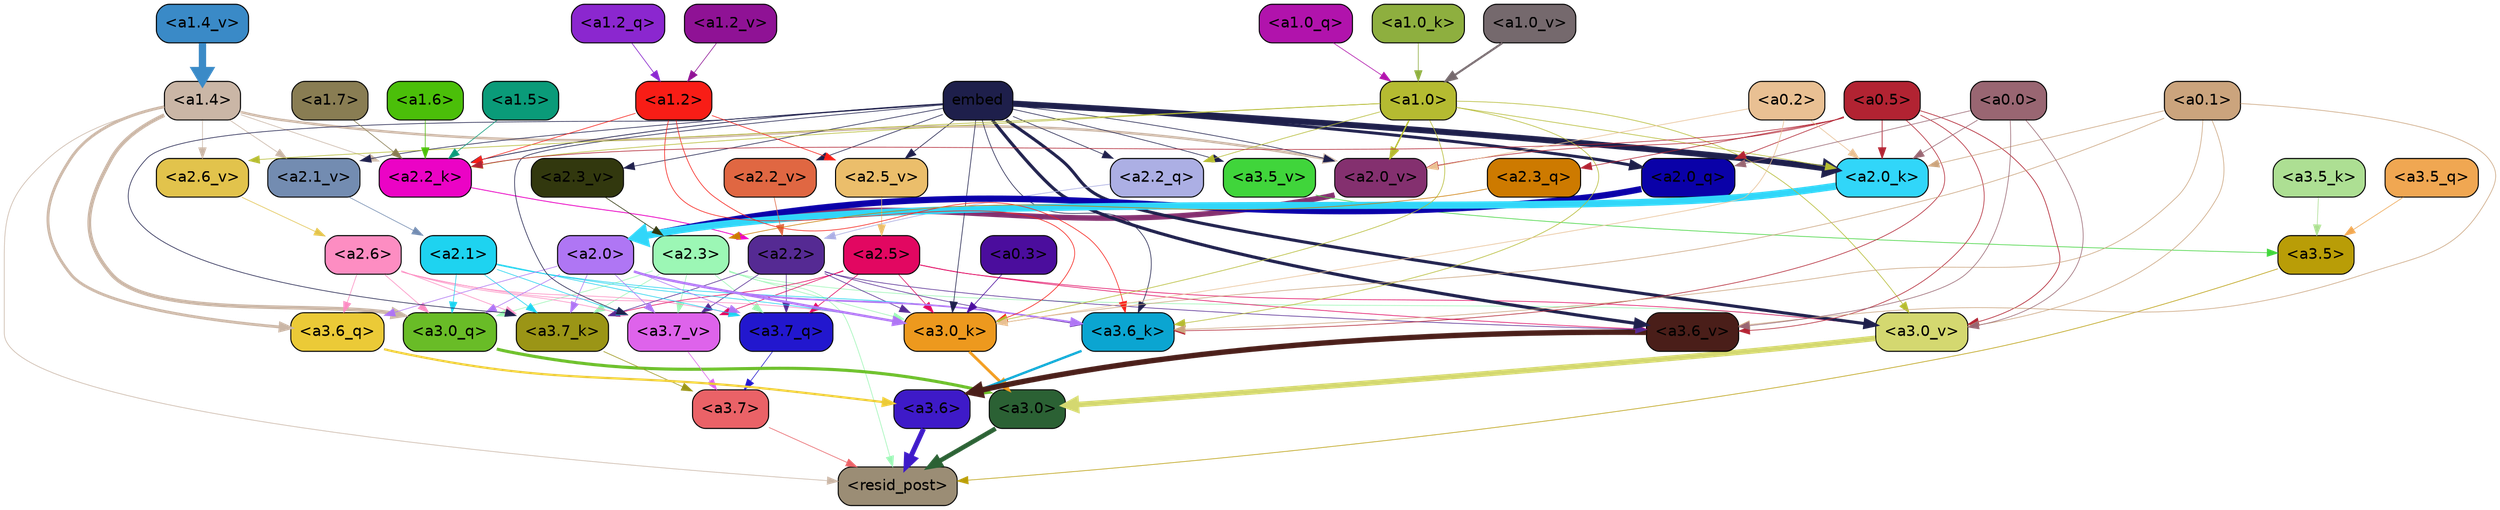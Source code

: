 strict digraph "" {
	graph [bgcolor=transparent,
		layout=dot,
		overlap=false,
		splines=true
	];
	"<a3.7>"	[color=black,
		fillcolor="#ea6267",
		fontname=Helvetica,
		shape=box,
		style="filled, rounded"];
	"<resid_post>"	[color=black,
		fillcolor="#9b8d75",
		fontname=Helvetica,
		shape=box,
		style="filled, rounded"];
	"<a3.7>" -> "<resid_post>"	[color="#ea6267",
		penwidth=0.6];
	"<a3.6>"	[color=black,
		fillcolor="#3e1ac8",
		fontname=Helvetica,
		shape=box,
		style="filled, rounded"];
	"<a3.6>" -> "<resid_post>"	[color="#3e1ac8",
		penwidth=4.670643210411072];
	"<a3.5>"	[color=black,
		fillcolor="#b99d07",
		fontname=Helvetica,
		shape=box,
		style="filled, rounded"];
	"<a3.5>" -> "<resid_post>"	[color="#b99d07",
		penwidth=0.6];
	"<a3.0>"	[color=black,
		fillcolor="#2b6134",
		fontname=Helvetica,
		shape=box,
		style="filled, rounded"];
	"<a3.0>" -> "<resid_post>"	[color="#2b6134",
		penwidth=4.246885180473328];
	"<a2.3>"	[color=black,
		fillcolor="#9cf7b5",
		fontname=Helvetica,
		shape=box,
		style="filled, rounded"];
	"<a2.3>" -> "<resid_post>"	[color="#9cf7b5",
		penwidth=0.6];
	"<a3.7_q>"	[color=black,
		fillcolor="#2217ce",
		fontname=Helvetica,
		shape=box,
		style="filled, rounded"];
	"<a2.3>" -> "<a3.7_q>"	[color="#9cf7b5",
		penwidth=0.6];
	"<a3.0_q>"	[color=black,
		fillcolor="#69bc27",
		fontname=Helvetica,
		shape=box,
		style="filled, rounded"];
	"<a2.3>" -> "<a3.0_q>"	[color="#9cf7b5",
		penwidth=0.6];
	"<a3.7_k>"	[color=black,
		fillcolor="#9b9516",
		fontname=Helvetica,
		shape=box,
		style="filled, rounded"];
	"<a2.3>" -> "<a3.7_k>"	[color="#9cf7b5",
		penwidth=0.6];
	"<a3.0_k>"	[color=black,
		fillcolor="#ed991e",
		fontname=Helvetica,
		shape=box,
		style="filled, rounded"];
	"<a2.3>" -> "<a3.0_k>"	[color="#9cf7b5",
		penwidth=0.6];
	"<a3.7_v>"	[color=black,
		fillcolor="#de63eb",
		fontname=Helvetica,
		shape=box,
		style="filled, rounded"];
	"<a2.3>" -> "<a3.7_v>"	[color="#9cf7b5",
		penwidth=0.6];
	"<a3.0_v>"	[color=black,
		fillcolor="#d4d870",
		fontname=Helvetica,
		shape=box,
		style="filled, rounded"];
	"<a2.3>" -> "<a3.0_v>"	[color="#9cf7b5",
		penwidth=0.6];
	"<a1.4>"	[color=black,
		fillcolor="#cab6a6",
		fontname=Helvetica,
		shape=box,
		style="filled, rounded"];
	"<a1.4>" -> "<resid_post>"	[color="#cab6a6",
		penwidth=0.6];
	"<a3.6_q>"	[color=black,
		fillcolor="#ebca37",
		fontname=Helvetica,
		shape=box,
		style="filled, rounded"];
	"<a1.4>" -> "<a3.6_q>"	[color="#cab6a6",
		penwidth=2.6487714648246765];
	"<a1.4>" -> "<a3.0_q>"	[color="#cab6a6",
		penwidth=3.477886103093624];
	"<a2.2_k>"	[color=black,
		fillcolor="#eb03c5",
		fontname=Helvetica,
		shape=box,
		style="filled, rounded"];
	"<a1.4>" -> "<a2.2_k>"	[color="#cab6a6",
		penwidth=0.6];
	"<a2.6_v>"	[color=black,
		fillcolor="#e2c34c",
		fontname=Helvetica,
		shape=box,
		style="filled, rounded"];
	"<a1.4>" -> "<a2.6_v>"	[color="#cab6a6",
		penwidth=0.6];
	"<a2.1_v>"	[color=black,
		fillcolor="#738cb1",
		fontname=Helvetica,
		shape=box,
		style="filled, rounded"];
	"<a1.4>" -> "<a2.1_v>"	[color="#cab6a6",
		penwidth=0.6];
	"<a2.0_v>"	[color=black,
		fillcolor="#84306f",
		fontname=Helvetica,
		shape=box,
		style="filled, rounded"];
	"<a1.4>" -> "<a2.0_v>"	[color="#cab6a6",
		penwidth=2.3358620405197144];
	"<a3.7_q>" -> "<a3.7>"	[color="#2217ce",
		penwidth=0.6];
	"<a3.6_q>" -> "<a3.6>"	[color="#ebca37",
		penwidth=2.03758105635643];
	"<a3.5_q>"	[color=black,
		fillcolor="#f0a752",
		fontname=Helvetica,
		shape=box,
		style="filled, rounded"];
	"<a3.5_q>" -> "<a3.5>"	[color="#f0a752",
		penwidth=0.6];
	"<a3.0_q>" -> "<a3.0>"	[color="#69bc27",
		penwidth=2.8638100624084473];
	"<a3.7_k>" -> "<a3.7>"	[color="#9b9516",
		penwidth=0.6];
	"<a3.6_k>"	[color=black,
		fillcolor="#0ba5d1",
		fontname=Helvetica,
		shape=box,
		style="filled, rounded"];
	"<a3.6_k>" -> "<a3.6>"	[color="#0ba5d1",
		penwidth=2.174198240041733];
	"<a3.5_k>"	[color=black,
		fillcolor="#addf93",
		fontname=Helvetica,
		shape=box,
		style="filled, rounded"];
	"<a3.5_k>" -> "<a3.5>"	[color="#addf93",
		penwidth=0.6];
	"<a3.0_k>" -> "<a3.0>"	[color="#ed991e",
		penwidth=2.6274144649505615];
	"<a3.7_v>" -> "<a3.7>"	[color="#de63eb",
		penwidth=0.6];
	"<a3.6_v>"	[color=black,
		fillcolor="#4a1e19",
		fontname=Helvetica,
		shape=box,
		style="filled, rounded"];
	"<a3.6_v>" -> "<a3.6>"	[color="#4a1e19",
		penwidth=5.002329230308533];
	"<a3.5_v>"	[color=black,
		fillcolor="#40d53b",
		fontname=Helvetica,
		shape=box,
		style="filled, rounded"];
	"<a3.5_v>" -> "<a3.5>"	[color="#40d53b",
		penwidth=0.6];
	"<a3.0_v>" -> "<a3.0>"	[color="#d4d870",
		penwidth=5.188832879066467];
	"<a2.6>"	[color=black,
		fillcolor="#fd8dc2",
		fontname=Helvetica,
		shape=box,
		style="filled, rounded"];
	"<a2.6>" -> "<a3.7_q>"	[color="#fd8dc2",
		penwidth=0.6];
	"<a2.6>" -> "<a3.6_q>"	[color="#fd8dc2",
		penwidth=0.6];
	"<a2.6>" -> "<a3.0_q>"	[color="#fd8dc2",
		penwidth=0.6];
	"<a2.6>" -> "<a3.7_k>"	[color="#fd8dc2",
		penwidth=0.6];
	"<a2.6>" -> "<a3.0_k>"	[color="#fd8dc2",
		penwidth=0.6];
	"<a2.6>" -> "<a3.7_v>"	[color="#fd8dc2",
		penwidth=0.6];
	"<a2.5>"	[color=black,
		fillcolor="#e20761",
		fontname=Helvetica,
		shape=box,
		style="filled, rounded"];
	"<a2.5>" -> "<a3.7_q>"	[color="#e20761",
		penwidth=0.6];
	"<a2.5>" -> "<a3.7_k>"	[color="#e20761",
		penwidth=0.6];
	"<a2.5>" -> "<a3.0_k>"	[color="#e20761",
		penwidth=0.6];
	"<a2.5>" -> "<a3.7_v>"	[color="#e20761",
		penwidth=0.6];
	"<a2.5>" -> "<a3.6_v>"	[color="#e20761",
		penwidth=0.6];
	"<a2.5>" -> "<a3.0_v>"	[color="#e20761",
		penwidth=0.6];
	"<a2.2>"	[color=black,
		fillcolor="#552a93",
		fontname=Helvetica,
		shape=box,
		style="filled, rounded"];
	"<a2.2>" -> "<a3.7_q>"	[color="#552a93",
		penwidth=0.6];
	"<a2.2>" -> "<a3.7_k>"	[color="#552a93",
		penwidth=0.6];
	"<a2.2>" -> "<a3.6_k>"	[color="#552a93",
		penwidth=0.6];
	"<a2.2>" -> "<a3.0_k>"	[color="#552a93",
		penwidth=0.6];
	"<a2.2>" -> "<a3.7_v>"	[color="#552a93",
		penwidth=0.6];
	"<a2.2>" -> "<a3.6_v>"	[color="#552a93",
		penwidth=0.6];
	"<a2.1>"	[color=black,
		fillcolor="#1ed3f0",
		fontname=Helvetica,
		shape=box,
		style="filled, rounded"];
	"<a2.1>" -> "<a3.7_q>"	[color="#1ed3f0",
		penwidth=0.6];
	"<a2.1>" -> "<a3.0_q>"	[color="#1ed3f0",
		penwidth=0.6];
	"<a2.1>" -> "<a3.7_k>"	[color="#1ed3f0",
		penwidth=0.6];
	"<a2.1>" -> "<a3.6_k>"	[color="#1ed3f0",
		penwidth=0.6];
	"<a2.1>" -> "<a3.0_k>"	[color="#1ed3f0",
		penwidth=0.6];
	"<a2.1>" -> "<a3.7_v>"	[color="#1ed3f0",
		penwidth=0.6];
	"<a2.0>"	[color=black,
		fillcolor="#af76f4",
		fontname=Helvetica,
		shape=box,
		style="filled, rounded"];
	"<a2.0>" -> "<a3.7_q>"	[color="#af76f4",
		penwidth=0.6];
	"<a2.0>" -> "<a3.6_q>"	[color="#af76f4",
		penwidth=0.6];
	"<a2.0>" -> "<a3.0_q>"	[color="#af76f4",
		penwidth=0.6];
	"<a2.0>" -> "<a3.7_k>"	[color="#af76f4",
		penwidth=0.6];
	"<a2.0>" -> "<a3.6_k>"	[color="#af76f4",
		penwidth=1.5417278409004211];
	"<a2.0>" -> "<a3.0_k>"	[color="#af76f4",
		penwidth=2.23091459274292];
	"<a2.0>" -> "<a3.7_v>"	[color="#af76f4",
		penwidth=0.6];
	embed	[color=black,
		fillcolor="#1e1f4b",
		fontname=Helvetica,
		shape=box,
		style="filled, rounded"];
	embed -> "<a3.7_k>"	[color="#1e1f4b",
		penwidth=0.6];
	embed -> "<a3.6_k>"	[color="#1e1f4b",
		penwidth=0.6];
	embed -> "<a3.0_k>"	[color="#1e1f4b",
		penwidth=0.6];
	embed -> "<a3.7_v>"	[color="#1e1f4b",
		penwidth=0.6];
	embed -> "<a3.6_v>"	[color="#1e1f4b",
		penwidth=2.9511587619781494];
	embed -> "<a3.5_v>"	[color="#1e1f4b",
		penwidth=0.6];
	embed -> "<a3.0_v>"	[color="#1e1f4b",
		penwidth=2.8577730655670166];
	"<a2.2_q>"	[color=black,
		fillcolor="#acafe4",
		fontname=Helvetica,
		shape=box,
		style="filled, rounded"];
	embed -> "<a2.2_q>"	[color="#1e1f4b",
		penwidth=0.6];
	"<a2.0_q>"	[color=black,
		fillcolor="#0a01a8",
		fontname=Helvetica,
		shape=box,
		style="filled, rounded"];
	embed -> "<a2.0_q>"	[color="#1e1f4b",
		penwidth=2.7340729534626007];
	embed -> "<a2.2_k>"	[color="#1e1f4b",
		penwidth=0.69573974609375];
	"<a2.0_k>"	[color=black,
		fillcolor="#31d6f9",
		fontname=Helvetica,
		shape=box,
		style="filled, rounded"];
	embed -> "<a2.0_k>"	[color="#1e1f4b",
		penwidth=5.629883050918579];
	"<a2.5_v>"	[color=black,
		fillcolor="#ebbe6b",
		fontname=Helvetica,
		shape=box,
		style="filled, rounded"];
	embed -> "<a2.5_v>"	[color="#1e1f4b",
		penwidth=0.6];
	"<a2.3_v>"	[color=black,
		fillcolor="#32380e",
		fontname=Helvetica,
		shape=box,
		style="filled, rounded"];
	embed -> "<a2.3_v>"	[color="#1e1f4b",
		penwidth=0.6];
	"<a2.2_v>"	[color=black,
		fillcolor="#e06742",
		fontname=Helvetica,
		shape=box,
		style="filled, rounded"];
	embed -> "<a2.2_v>"	[color="#1e1f4b",
		penwidth=0.6];
	embed -> "<a2.1_v>"	[color="#1e1f4b",
		penwidth=0.6];
	embed -> "<a2.0_v>"	[color="#1e1f4b",
		penwidth=0.6];
	"<a1.2>"	[color=black,
		fillcolor="#f81d16",
		fontname=Helvetica,
		shape=box,
		style="filled, rounded"];
	"<a1.2>" -> "<a3.6_k>"	[color="#f81d16",
		penwidth=0.6];
	"<a1.2>" -> "<a3.0_k>"	[color="#f81d16",
		penwidth=0.6];
	"<a1.2>" -> "<a2.2_k>"	[color="#f81d16",
		penwidth=0.6];
	"<a1.2>" -> "<a2.5_v>"	[color="#f81d16",
		penwidth=0.6];
	"<a1.0>"	[color=black,
		fillcolor="#b5bb31",
		fontname=Helvetica,
		shape=box,
		style="filled, rounded"];
	"<a1.0>" -> "<a3.6_k>"	[color="#b5bb31",
		penwidth=0.6];
	"<a1.0>" -> "<a3.0_k>"	[color="#b5bb31",
		penwidth=0.6];
	"<a1.0>" -> "<a3.0_v>"	[color="#b5bb31",
		penwidth=0.6];
	"<a1.0>" -> "<a2.2_q>"	[color="#b5bb31",
		penwidth=0.6];
	"<a1.0>" -> "<a2.2_k>"	[color="#b5bb31",
		penwidth=0.6];
	"<a1.0>" -> "<a2.0_k>"	[color="#b5bb31",
		penwidth=0.6];
	"<a1.0>" -> "<a2.6_v>"	[color="#b5bb31",
		penwidth=0.6];
	"<a1.0>" -> "<a2.0_v>"	[color="#b5bb31",
		penwidth=1.3103609085083008];
	"<a0.5>"	[color=black,
		fillcolor="#b22332",
		fontname=Helvetica,
		shape=box,
		style="filled, rounded"];
	"<a0.5>" -> "<a3.6_k>"	[color="#b22332",
		penwidth=0.6];
	"<a0.5>" -> "<a3.6_v>"	[color="#b22332",
		penwidth=0.6];
	"<a0.5>" -> "<a3.0_v>"	[color="#b22332",
		penwidth=0.6446345448493958];
	"<a2.3_q>"	[color=black,
		fillcolor="#cd7a00",
		fontname=Helvetica,
		shape=box,
		style="filled, rounded"];
	"<a0.5>" -> "<a2.3_q>"	[color="#b22332",
		penwidth=0.6];
	"<a0.5>" -> "<a2.0_q>"	[color="#b22332",
		penwidth=0.6];
	"<a0.5>" -> "<a2.2_k>"	[color="#b22332",
		penwidth=0.6];
	"<a0.5>" -> "<a2.0_k>"	[color="#b22332",
		penwidth=0.7065601348876953];
	"<a0.5>" -> "<a2.0_v>"	[color="#b22332",
		penwidth=0.6];
	"<a0.1>"	[color=black,
		fillcolor="#cba47d",
		fontname=Helvetica,
		shape=box,
		style="filled, rounded"];
	"<a0.1>" -> "<a3.6_k>"	[color="#cba47d",
		penwidth=0.6];
	"<a0.1>" -> "<a3.0_k>"	[color="#cba47d",
		penwidth=0.6];
	"<a0.1>" -> "<a3.6_v>"	[color="#cba47d",
		penwidth=0.6];
	"<a0.1>" -> "<a3.0_v>"	[color="#cba47d",
		penwidth=0.6];
	"<a0.1>" -> "<a2.0_k>"	[color="#cba47d",
		penwidth=0.6];
	"<a0.3>"	[color=black,
		fillcolor="#4b0d9d",
		fontname=Helvetica,
		shape=box,
		style="filled, rounded"];
	"<a0.3>" -> "<a3.0_k>"	[color="#4b0d9d",
		penwidth=0.6];
	"<a0.2>"	[color=black,
		fillcolor="#e9c093",
		fontname=Helvetica,
		shape=box,
		style="filled, rounded"];
	"<a0.2>" -> "<a3.0_k>"	[color="#e9c093",
		penwidth=0.6];
	"<a0.2>" -> "<a2.0_k>"	[color="#e9c093",
		penwidth=0.6];
	"<a0.2>" -> "<a2.0_v>"	[color="#e9c093",
		penwidth=0.6];
	"<a0.0>"	[color=black,
		fillcolor="#996672",
		fontname=Helvetica,
		shape=box,
		style="filled, rounded"];
	"<a0.0>" -> "<a3.6_v>"	[color="#996672",
		penwidth=0.6];
	"<a0.0>" -> "<a3.0_v>"	[color="#996672",
		penwidth=0.6];
	"<a0.0>" -> "<a2.0_q>"	[color="#996672",
		penwidth=0.6];
	"<a0.0>" -> "<a2.0_k>"	[color="#996672",
		penwidth=0.6];
	"<a2.3_q>" -> "<a2.3>"	[color="#cd7a00",
		penwidth=0.6];
	"<a2.2_q>" -> "<a2.2>"	[color="#acafe4",
		penwidth=0.6407594680786133];
	"<a2.0_q>" -> "<a2.0>"	[color="#0a01a8",
		penwidth=5.885338068008423];
	"<a2.2_k>" -> "<a2.2>"	[color="#eb03c5",
		penwidth=0.7811911106109619];
	"<a2.0_k>" -> "<a2.0>"	[color="#31d6f9",
		penwidth=6.657835483551025];
	"<a2.6_v>" -> "<a2.6>"	[color="#e2c34c",
		penwidth=0.6];
	"<a2.5_v>" -> "<a2.5>"	[color="#ebbe6b",
		penwidth=0.6];
	"<a2.3_v>" -> "<a2.3>"	[color="#32380e",
		penwidth=0.6];
	"<a2.2_v>" -> "<a2.2>"	[color="#e06742",
		penwidth=0.6];
	"<a2.1_v>" -> "<a2.1>"	[color="#738cb1",
		penwidth=0.6];
	"<a2.0_v>" -> "<a2.0>"	[color="#84306f",
		penwidth=5.070239782333374];
	"<a1.7>"	[color=black,
		fillcolor="#897d53",
		fontname=Helvetica,
		shape=box,
		style="filled, rounded"];
	"<a1.7>" -> "<a2.2_k>"	[color="#897d53",
		penwidth=0.6];
	"<a1.6>"	[color=black,
		fillcolor="#4bbf09",
		fontname=Helvetica,
		shape=box,
		style="filled, rounded"];
	"<a1.6>" -> "<a2.2_k>"	[color="#4bbf09",
		penwidth=0.6];
	"<a1.5>"	[color=black,
		fillcolor="#0a9b79",
		fontname=Helvetica,
		shape=box,
		style="filled, rounded"];
	"<a1.5>" -> "<a2.2_k>"	[color="#0a9b79",
		penwidth=0.6];
	"<a1.2_q>"	[color=black,
		fillcolor="#8b27cf",
		fontname=Helvetica,
		shape=box,
		style="filled, rounded"];
	"<a1.2_q>" -> "<a1.2>"	[color="#8b27cf",
		penwidth=0.6509807109832764];
	"<a1.0_q>"	[color=black,
		fillcolor="#b113ac",
		fontname=Helvetica,
		shape=box,
		style="filled, rounded"];
	"<a1.0_q>" -> "<a1.0>"	[color="#b113ac",
		penwidth=0.6];
	"<a1.0_k>"	[color=black,
		fillcolor="#8eaf3f",
		fontname=Helvetica,
		shape=box,
		style="filled, rounded"];
	"<a1.0_k>" -> "<a1.0>"	[color="#8eaf3f",
		penwidth=0.6];
	"<a1.4_v>"	[color=black,
		fillcolor="#3a8ac7",
		fontname=Helvetica,
		shape=box,
		style="filled, rounded"];
	"<a1.4_v>" -> "<a1.4>"	[color="#3a8ac7",
		penwidth=6.8020641803741455];
	"<a1.2_v>"	[color=black,
		fillcolor="#8f1295",
		fontname=Helvetica,
		shape=box,
		style="filled, rounded"];
	"<a1.2_v>" -> "<a1.2>"	[color="#8f1295",
		penwidth=0.6];
	"<a1.0_v>"	[color=black,
		fillcolor="#75696d",
		fontname=Helvetica,
		shape=box,
		style="filled, rounded"];
	"<a1.0_v>" -> "<a1.0>"	[color="#75696d",
		penwidth=1.9194684028625488];
}
